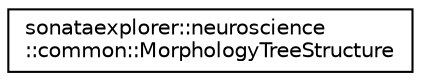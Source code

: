 digraph "Graphical Class Hierarchy"
{
 // LATEX_PDF_SIZE
  edge [fontname="Helvetica",fontsize="10",labelfontname="Helvetica",labelfontsize="10"];
  node [fontname="Helvetica",fontsize="10",shape=record];
  rankdir="LR";
  Node0 [label="sonataexplorer::neuroscience\l::common::MorphologyTreeStructure",height=0.2,width=0.4,color="black", fillcolor="white", style="filled",URL="$dc/d47/structsonataexplorer_1_1neuroscience_1_1common_1_1MorphologyTreeStructure.html",tooltip=" "];
}
